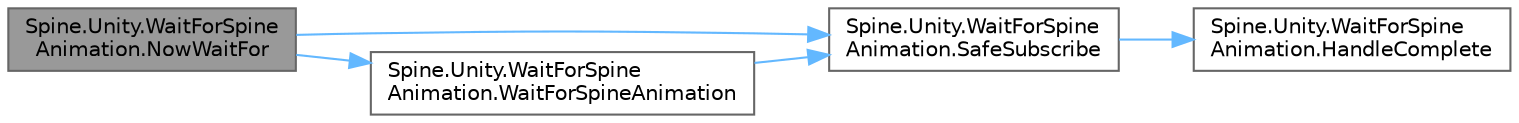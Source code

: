 digraph "Spine.Unity.WaitForSpineAnimation.NowWaitFor"
{
 // LATEX_PDF_SIZE
  bgcolor="transparent";
  edge [fontname=Helvetica,fontsize=10,labelfontname=Helvetica,labelfontsize=10];
  node [fontname=Helvetica,fontsize=10,shape=box,height=0.2,width=0.4];
  rankdir="LR";
  Node1 [id="Node000001",label="Spine.Unity.WaitForSpine\lAnimation.NowWaitFor",height=0.2,width=0.4,color="gray40", fillcolor="grey60", style="filled", fontcolor="black",tooltip="One optimization high-frequency YieldInstruction returns is to cache instances to minimize GC pressur..."];
  Node1 -> Node2 [id="edge5_Node000001_Node000002",color="steelblue1",style="solid",tooltip=" "];
  Node2 [id="Node000002",label="Spine.Unity.WaitForSpine\lAnimation.SafeSubscribe",height=0.2,width=0.4,color="grey40", fillcolor="white", style="filled",URL="$class_spine_1_1_unity_1_1_wait_for_spine_animation.html#a56602b5656527acce15c47f2a12535e0",tooltip=" "];
  Node2 -> Node3 [id="edge6_Node000002_Node000003",color="steelblue1",style="solid",tooltip=" "];
  Node3 [id="Node000003",label="Spine.Unity.WaitForSpine\lAnimation.HandleComplete",height=0.2,width=0.4,color="grey40", fillcolor="white", style="filled",URL="$class_spine_1_1_unity_1_1_wait_for_spine_animation.html#acc2183d9d5941b0de4ff0ab574dda063",tooltip=" "];
  Node1 -> Node4 [id="edge7_Node000001_Node000004",color="steelblue1",style="solid",tooltip=" "];
  Node4 [id="Node000004",label="Spine.Unity.WaitForSpine\lAnimation.WaitForSpineAnimation",height=0.2,width=0.4,color="grey40", fillcolor="white", style="filled",URL="$class_spine_1_1_unity_1_1_wait_for_spine_animation.html#a084c68145a1dc03d69543316322f3e65",tooltip=" "];
  Node4 -> Node2 [id="edge8_Node000004_Node000002",color="steelblue1",style="solid",tooltip=" "];
}
